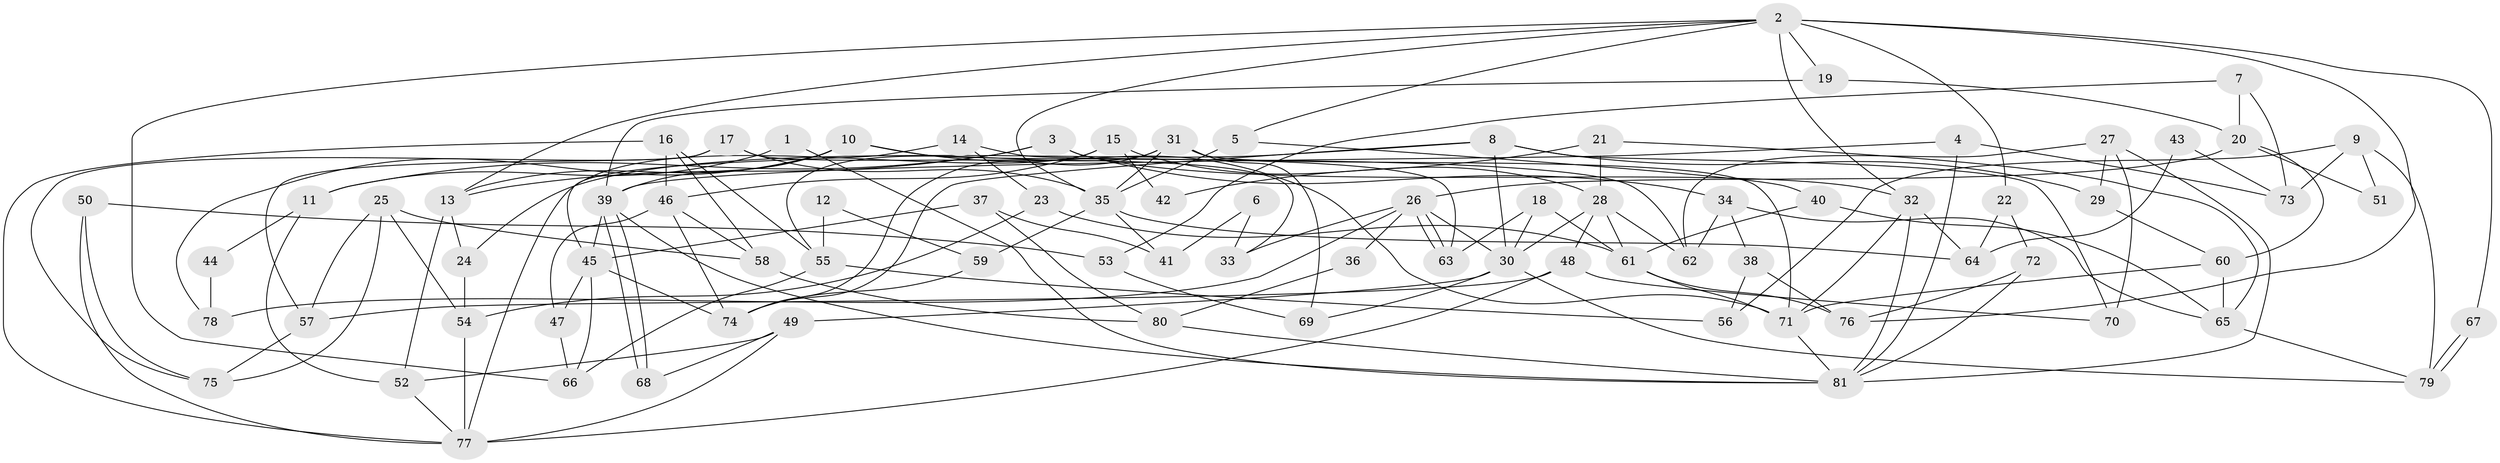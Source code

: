 // coarse degree distribution, {4: 0.20408163265306123, 9: 0.10204081632653061, 5: 0.12244897959183673, 3: 0.16326530612244897, 2: 0.10204081632653061, 6: 0.14285714285714285, 7: 0.10204081632653061, 8: 0.061224489795918366}
// Generated by graph-tools (version 1.1) at 2025/52/02/27/25 19:52:01]
// undirected, 81 vertices, 162 edges
graph export_dot {
graph [start="1"]
  node [color=gray90,style=filled];
  1;
  2;
  3;
  4;
  5;
  6;
  7;
  8;
  9;
  10;
  11;
  12;
  13;
  14;
  15;
  16;
  17;
  18;
  19;
  20;
  21;
  22;
  23;
  24;
  25;
  26;
  27;
  28;
  29;
  30;
  31;
  32;
  33;
  34;
  35;
  36;
  37;
  38;
  39;
  40;
  41;
  42;
  43;
  44;
  45;
  46;
  47;
  48;
  49;
  50;
  51;
  52;
  53;
  54;
  55;
  56;
  57;
  58;
  59;
  60;
  61;
  62;
  63;
  64;
  65;
  66;
  67;
  68;
  69;
  70;
  71;
  72;
  73;
  74;
  75;
  76;
  77;
  78;
  79;
  80;
  81;
  1 -- 11;
  1 -- 81;
  2 -- 13;
  2 -- 32;
  2 -- 5;
  2 -- 19;
  2 -- 22;
  2 -- 35;
  2 -- 66;
  2 -- 67;
  2 -- 76;
  3 -- 13;
  3 -- 32;
  3 -- 11;
  3 -- 34;
  4 -- 81;
  4 -- 39;
  4 -- 73;
  5 -- 40;
  5 -- 35;
  6 -- 33;
  6 -- 41;
  7 -- 20;
  7 -- 73;
  7 -- 53;
  8 -- 74;
  8 -- 30;
  8 -- 24;
  8 -- 29;
  8 -- 70;
  9 -- 79;
  9 -- 56;
  9 -- 51;
  9 -- 73;
  10 -- 62;
  10 -- 71;
  10 -- 13;
  10 -- 39;
  10 -- 78;
  11 -- 52;
  11 -- 44;
  12 -- 59;
  12 -- 55;
  13 -- 52;
  13 -- 24;
  14 -- 23;
  14 -- 45;
  14 -- 63;
  15 -- 46;
  15 -- 28;
  15 -- 42;
  15 -- 77;
  16 -- 46;
  16 -- 55;
  16 -- 58;
  16 -- 77;
  17 -- 75;
  17 -- 35;
  17 -- 33;
  17 -- 57;
  18 -- 30;
  18 -- 63;
  18 -- 61;
  19 -- 39;
  19 -- 20;
  20 -- 60;
  20 -- 26;
  20 -- 51;
  21 -- 65;
  21 -- 28;
  21 -- 42;
  22 -- 72;
  22 -- 64;
  23 -- 61;
  23 -- 54;
  24 -- 54;
  25 -- 75;
  25 -- 54;
  25 -- 57;
  25 -- 58;
  26 -- 63;
  26 -- 63;
  26 -- 30;
  26 -- 33;
  26 -- 36;
  26 -- 78;
  27 -- 70;
  27 -- 81;
  27 -- 29;
  27 -- 62;
  28 -- 30;
  28 -- 48;
  28 -- 61;
  28 -- 62;
  29 -- 60;
  30 -- 79;
  30 -- 49;
  30 -- 69;
  31 -- 35;
  31 -- 71;
  31 -- 55;
  31 -- 69;
  31 -- 74;
  32 -- 64;
  32 -- 81;
  32 -- 71;
  34 -- 62;
  34 -- 38;
  34 -- 65;
  35 -- 41;
  35 -- 59;
  35 -- 64;
  36 -- 80;
  37 -- 80;
  37 -- 45;
  37 -- 41;
  38 -- 76;
  38 -- 56;
  39 -- 68;
  39 -- 68;
  39 -- 45;
  39 -- 81;
  40 -- 65;
  40 -- 61;
  43 -- 64;
  43 -- 73;
  44 -- 78;
  45 -- 74;
  45 -- 47;
  45 -- 66;
  46 -- 58;
  46 -- 47;
  46 -- 74;
  47 -- 66;
  48 -- 77;
  48 -- 57;
  48 -- 70;
  49 -- 77;
  49 -- 52;
  49 -- 68;
  50 -- 53;
  50 -- 77;
  50 -- 75;
  52 -- 77;
  53 -- 69;
  54 -- 77;
  55 -- 66;
  55 -- 56;
  57 -- 75;
  58 -- 80;
  59 -- 74;
  60 -- 71;
  60 -- 65;
  61 -- 71;
  61 -- 76;
  65 -- 79;
  67 -- 79;
  67 -- 79;
  71 -- 81;
  72 -- 81;
  72 -- 76;
  80 -- 81;
}
